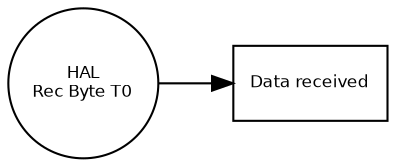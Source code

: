 digraph DFD_RxByte {
 
rankdir = LR

 node [
         fontname = "Bitstream Vera Sans"
         fontsize = 8
         shape = "record"
     ]

 edge [
         fontname = "Bitstream Vera Sans"
         fontsize = 8
         fontcolor = "Red"
     ]

// all blocks
recbytet0 [label="HAL\nRec Byte T0", shape="circle", fixedsize=true, width=1];
data [label="Data received"]

// relations
recbytet0 -> data;

}
